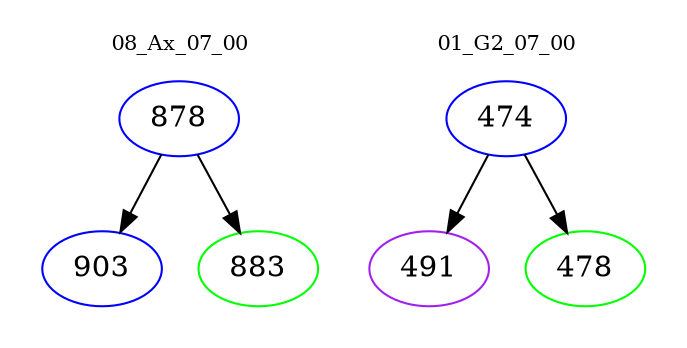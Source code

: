 digraph{
subgraph cluster_0 {
color = white
label = "08_Ax_07_00";
fontsize=10;
T0_878 [label="878", color="blue"]
T0_878 -> T0_903 [color="black"]
T0_903 [label="903", color="blue"]
T0_878 -> T0_883 [color="black"]
T0_883 [label="883", color="green"]
}
subgraph cluster_1 {
color = white
label = "01_G2_07_00";
fontsize=10;
T1_474 [label="474", color="blue"]
T1_474 -> T1_491 [color="black"]
T1_491 [label="491", color="purple"]
T1_474 -> T1_478 [color="black"]
T1_478 [label="478", color="green"]
}
}
